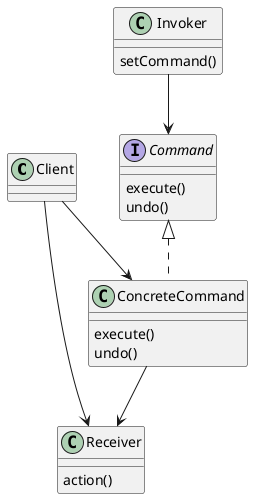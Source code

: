 @startuml
 class Client{}

 class Receiver{
    action()
 }

 interface Command{
    execute()
    undo()
 }

 class ConcreteCommand{
    execute()
    undo()
 }

 class Invoker{
    setCommand()
 }

 Command <|.. ConcreteCommand
 ConcreteCommand --> Receiver
 Client --> Receiver
 Client --> ConcreteCommand
 Invoker --> Command
@enduml